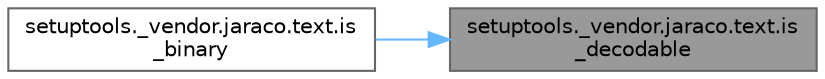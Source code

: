 digraph "setuptools._vendor.jaraco.text.is_decodable"
{
 // LATEX_PDF_SIZE
  bgcolor="transparent";
  edge [fontname=Helvetica,fontsize=10,labelfontname=Helvetica,labelfontsize=10];
  node [fontname=Helvetica,fontsize=10,shape=box,height=0.2,width=0.4];
  rankdir="RL";
  Node1 [id="Node000001",label="setuptools._vendor.jaraco.text.is\l_decodable",height=0.2,width=0.4,color="gray40", fillcolor="grey60", style="filled", fontcolor="black",tooltip=" "];
  Node1 -> Node2 [id="edge1_Node000001_Node000002",dir="back",color="steelblue1",style="solid",tooltip=" "];
  Node2 [id="Node000002",label="setuptools._vendor.jaraco.text.is\l_binary",height=0.2,width=0.4,color="grey40", fillcolor="white", style="filled",URL="$namespacesetuptools_1_1__vendor_1_1jaraco_1_1text.html#a5f3ca3cfb67a20cc4e02a891e1db3462",tooltip=" "];
}
